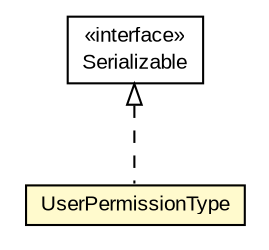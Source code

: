 #!/usr/local/bin/dot
#
# Class diagram 
# Generated by UMLGraph version R5_6-24-gf6e263 (http://www.umlgraph.org/)
#

digraph G {
	edge [fontname="arial",fontsize=10,labelfontname="arial",labelfontsize=10];
	node [fontname="arial",fontsize=10,shape=plaintext];
	nodesep=0.25;
	ranksep=0.5;
	// org.miloss.fgsms.services.interfaces.policyconfiguration.UserPermissionType
	c412108 [label=<<table title="org.miloss.fgsms.services.interfaces.policyconfiguration.UserPermissionType" border="0" cellborder="1" cellspacing="0" cellpadding="2" port="p" bgcolor="lemonChiffon" href="./UserPermissionType.html">
		<tr><td><table border="0" cellspacing="0" cellpadding="1">
<tr><td align="center" balign="center"> UserPermissionType </td></tr>
		</table></td></tr>
		</table>>, URL="./UserPermissionType.html", fontname="arial", fontcolor="black", fontsize=10.0];
	//org.miloss.fgsms.services.interfaces.policyconfiguration.UserPermissionType implements java.io.Serializable
	c412495:p -> c412108:p [dir=back,arrowtail=empty,style=dashed];
	// java.io.Serializable
	c412495 [label=<<table title="java.io.Serializable" border="0" cellborder="1" cellspacing="0" cellpadding="2" port="p" href="http://java.sun.com/j2se/1.4.2/docs/api/java/io/Serializable.html">
		<tr><td><table border="0" cellspacing="0" cellpadding="1">
<tr><td align="center" balign="center"> &#171;interface&#187; </td></tr>
<tr><td align="center" balign="center"> Serializable </td></tr>
		</table></td></tr>
		</table>>, URL="http://java.sun.com/j2se/1.4.2/docs/api/java/io/Serializable.html", fontname="arial", fontcolor="black", fontsize=10.0];
}

